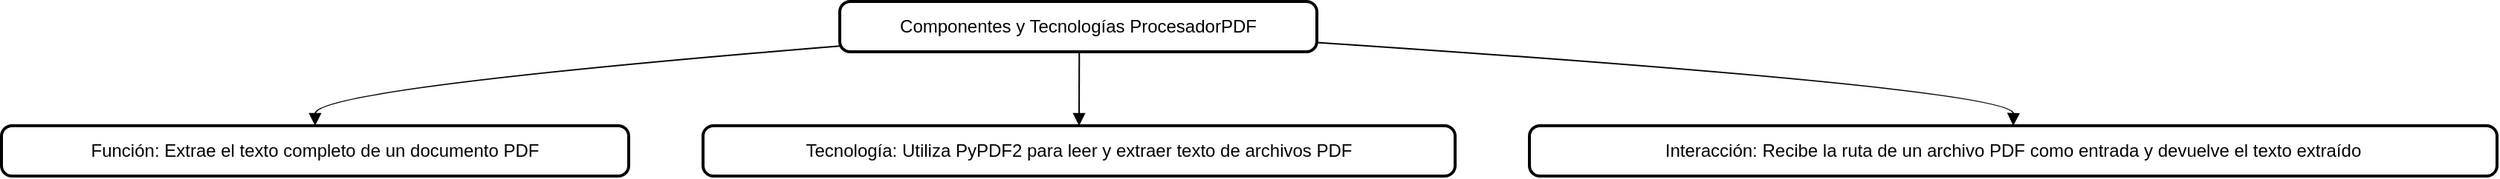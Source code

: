 <mxfile version="23.1.1" type="github">
  <diagram name="Page-1" id="ixyPjh8LIY-uF1BW73nH">
    <mxGraphModel>
      <root>
        <mxCell id="0" />
        <mxCell id="1" parent="0" />
        <mxCell id="2" value="Componentes y Tecnologías ProcesadorPDF" style="rounded=1;absoluteArcSize=1;arcSize=14;whiteSpace=wrap;strokeWidth=2;" vertex="1" parent="1">
          <mxGeometry x="564" width="321" height="34" as="geometry" />
        </mxCell>
        <mxCell id="3" value="Función: Extrae el texto completo de un documento PDF" style="rounded=1;absoluteArcSize=1;arcSize=14;whiteSpace=wrap;strokeWidth=2;" vertex="1" parent="1">
          <mxGeometry y="84" width="422" height="34" as="geometry" />
        </mxCell>
        <mxCell id="4" value="Tecnología: Utiliza PyPDF2 para leer y extraer texto de archivos PDF" style="rounded=1;absoluteArcSize=1;arcSize=14;whiteSpace=wrap;strokeWidth=2;" vertex="1" parent="1">
          <mxGeometry x="472" y="84" width="506" height="34" as="geometry" />
        </mxCell>
        <mxCell id="5" value="Interacción: Recibe la ruta de un archivo PDF como entrada y devuelve el texto extraído" style="rounded=1;absoluteArcSize=1;arcSize=14;whiteSpace=wrap;strokeWidth=2;" vertex="1" parent="1">
          <mxGeometry x="1028" y="84" width="651" height="34" as="geometry" />
        </mxCell>
        <mxCell id="6" value="" style="curved=1;startArrow=none;endArrow=block;exitX=0.001;exitY=0.886;entryX=0.5;entryY=0;" edge="1" parent="1" source="2" target="3">
          <mxGeometry relative="1" as="geometry">
            <Array as="points">
              <mxPoint x="211" y="59" />
            </Array>
          </mxGeometry>
        </mxCell>
        <mxCell id="7" value="" style="curved=1;startArrow=none;endArrow=block;exitX=0.502;exitY=1;entryX=0.5;entryY=0;" edge="1" parent="1" source="2" target="4">
          <mxGeometry relative="1" as="geometry">
            <Array as="points" />
          </mxGeometry>
        </mxCell>
        <mxCell id="8" value="" style="curved=1;startArrow=none;endArrow=block;exitX=1.002;exitY=0.816;entryX=0.5;entryY=0;" edge="1" parent="1" source="2" target="5">
          <mxGeometry relative="1" as="geometry">
            <Array as="points">
              <mxPoint x="1354" y="59" />
            </Array>
          </mxGeometry>
        </mxCell>
      </root>
    </mxGraphModel>
  </diagram>
</mxfile>
